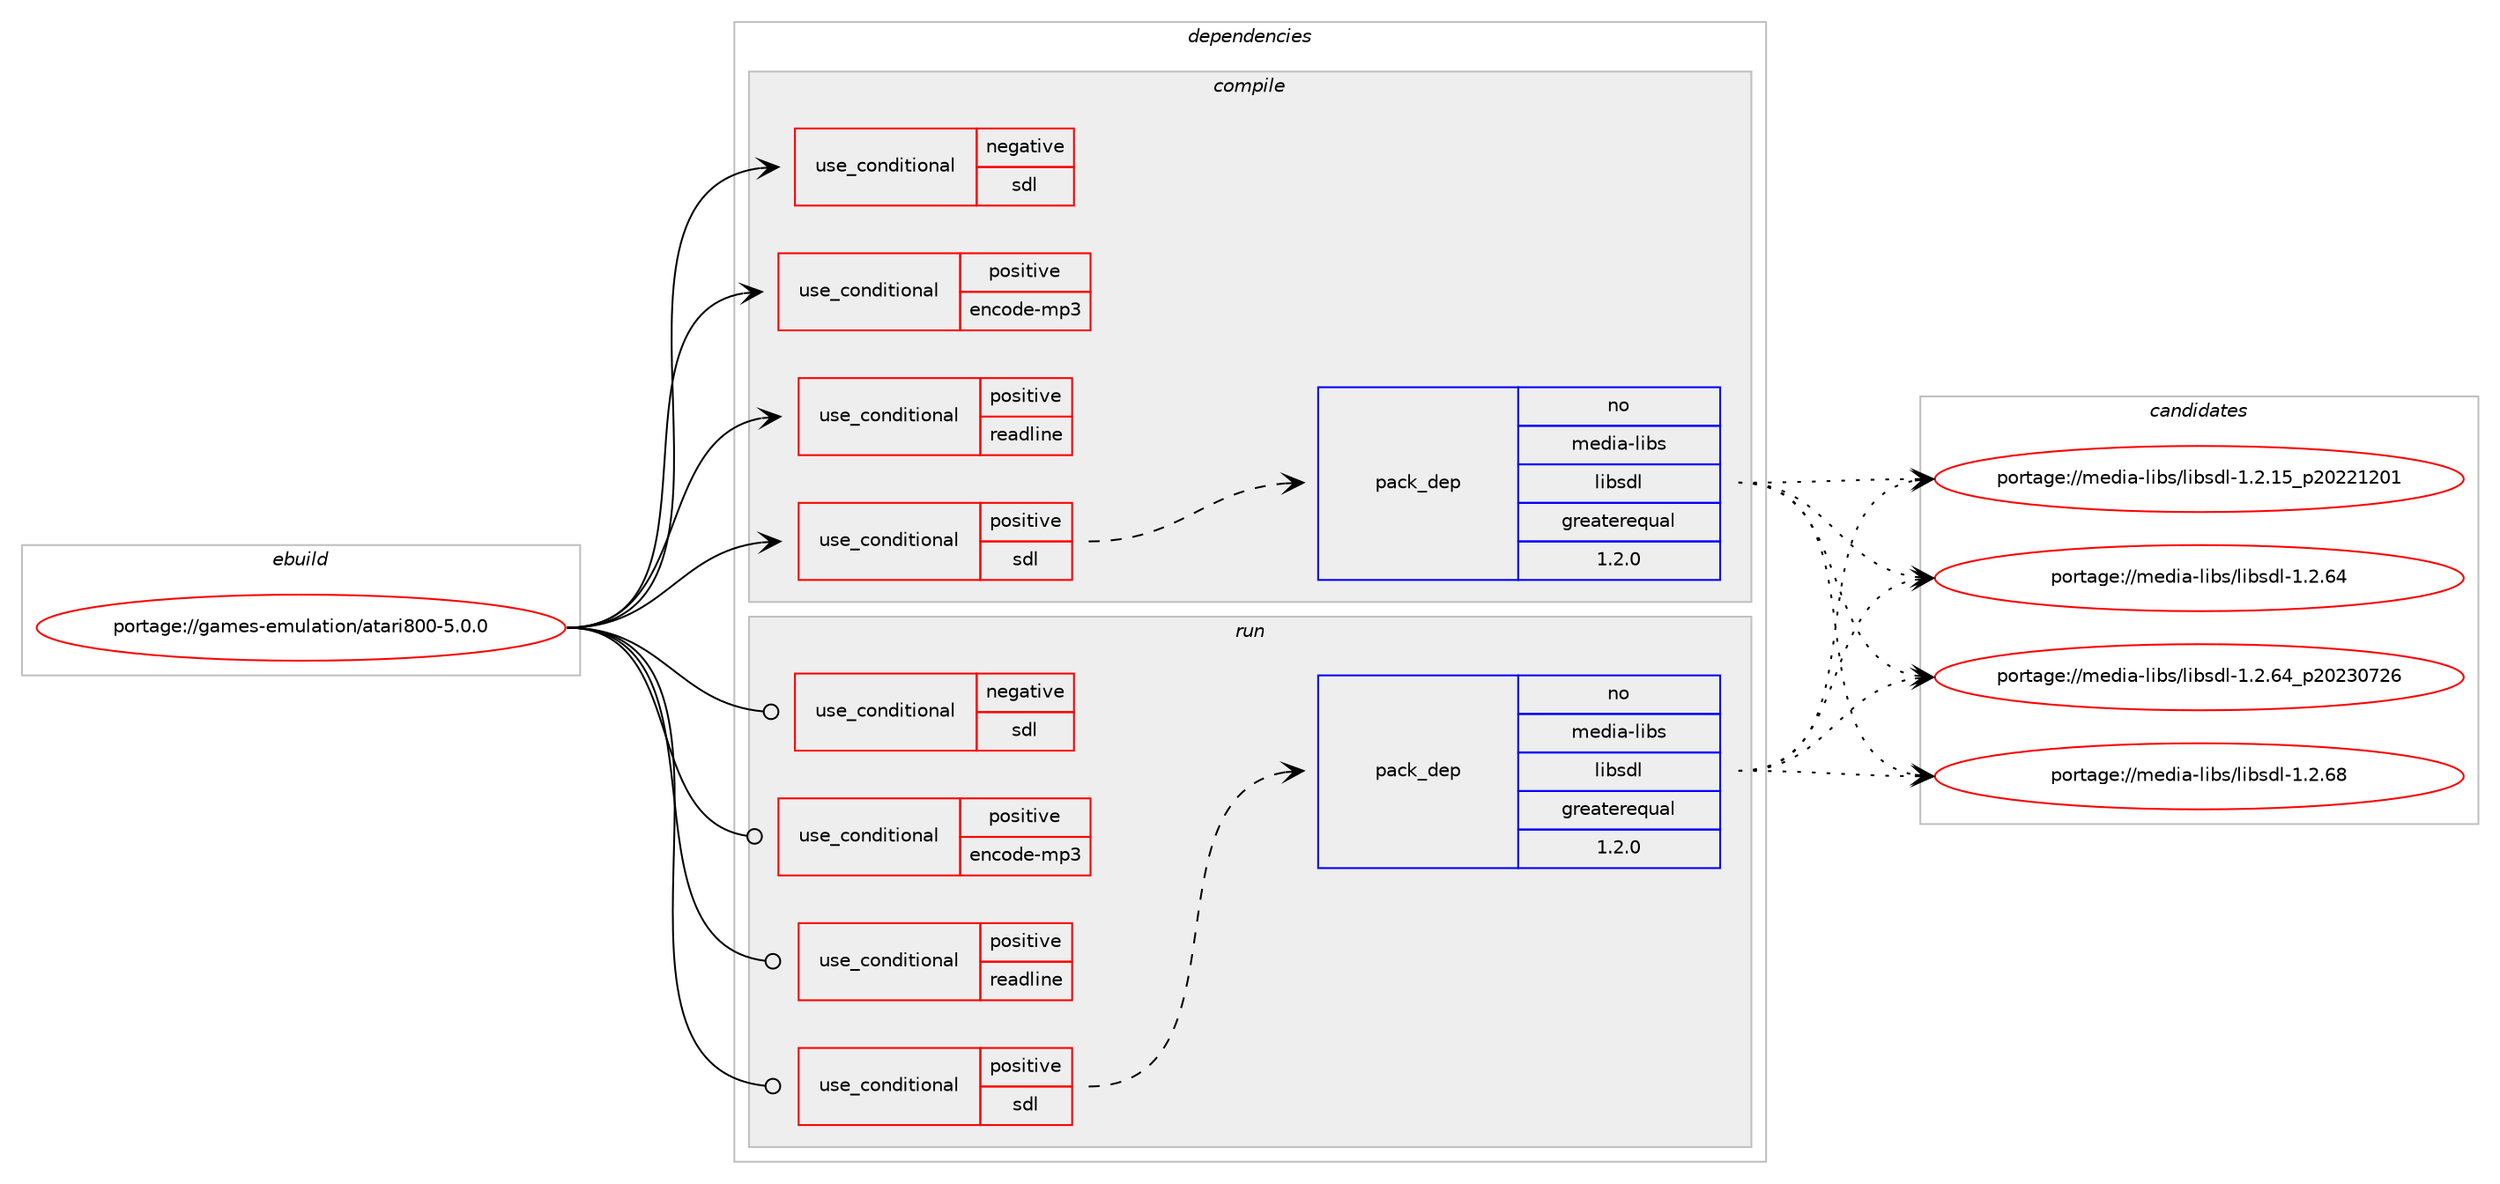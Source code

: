 digraph prolog {

# *************
# Graph options
# *************

newrank=true;
concentrate=true;
compound=true;
graph [rankdir=LR,fontname=Helvetica,fontsize=10,ranksep=1.5];#, ranksep=2.5, nodesep=0.2];
edge  [arrowhead=vee];
node  [fontname=Helvetica,fontsize=10];

# **********
# The ebuild
# **********

subgraph cluster_leftcol {
color=gray;
rank=same;
label=<<i>ebuild</i>>;
id [label="portage://games-emulation/atari800-5.0.0", color=red, width=4, href="../games-emulation/atari800-5.0.0.svg"];
}

# ****************
# The dependencies
# ****************

subgraph cluster_midcol {
color=gray;
label=<<i>dependencies</i>>;
subgraph cluster_compile {
fillcolor="#eeeeee";
style=filled;
label=<<i>compile</i>>;
subgraph cond61663 {
dependency114605 [label=<<TABLE BORDER="0" CELLBORDER="1" CELLSPACING="0" CELLPADDING="4"><TR><TD ROWSPAN="3" CELLPADDING="10">use_conditional</TD></TR><TR><TD>negative</TD></TR><TR><TD>sdl</TD></TR></TABLE>>, shape=none, color=red];
# *** BEGIN UNKNOWN DEPENDENCY TYPE (TODO) ***
# dependency114605 -> package_dependency(portage://games-emulation/atari800-5.0.0,install,no,sys-libs,ncurses,none,[,,],any_same_slot,[])
# *** END UNKNOWN DEPENDENCY TYPE (TODO) ***

}
id:e -> dependency114605:w [weight=20,style="solid",arrowhead="vee"];
subgraph cond61664 {
dependency114606 [label=<<TABLE BORDER="0" CELLBORDER="1" CELLSPACING="0" CELLPADDING="4"><TR><TD ROWSPAN="3" CELLPADDING="10">use_conditional</TD></TR><TR><TD>positive</TD></TR><TR><TD>encode-mp3</TD></TR></TABLE>>, shape=none, color=red];
# *** BEGIN UNKNOWN DEPENDENCY TYPE (TODO) ***
# dependency114606 -> package_dependency(portage://games-emulation/atari800-5.0.0,install,no,media-sound,lame,none,[,,],[],[])
# *** END UNKNOWN DEPENDENCY TYPE (TODO) ***

}
id:e -> dependency114606:w [weight=20,style="solid",arrowhead="vee"];
subgraph cond61665 {
dependency114607 [label=<<TABLE BORDER="0" CELLBORDER="1" CELLSPACING="0" CELLPADDING="4"><TR><TD ROWSPAN="3" CELLPADDING="10">use_conditional</TD></TR><TR><TD>positive</TD></TR><TR><TD>readline</TD></TR></TABLE>>, shape=none, color=red];
# *** BEGIN UNKNOWN DEPENDENCY TYPE (TODO) ***
# dependency114607 -> package_dependency(portage://games-emulation/atari800-5.0.0,install,no,sys-libs,readline,none,[,,],any_same_slot,[])
# *** END UNKNOWN DEPENDENCY TYPE (TODO) ***

# *** BEGIN UNKNOWN DEPENDENCY TYPE (TODO) ***
# dependency114607 -> package_dependency(portage://games-emulation/atari800-5.0.0,install,no,sys-libs,ncurses,none,[,,],any_same_slot,[])
# *** END UNKNOWN DEPENDENCY TYPE (TODO) ***

}
id:e -> dependency114607:w [weight=20,style="solid",arrowhead="vee"];
subgraph cond61666 {
dependency114608 [label=<<TABLE BORDER="0" CELLBORDER="1" CELLSPACING="0" CELLPADDING="4"><TR><TD ROWSPAN="3" CELLPADDING="10">use_conditional</TD></TR><TR><TD>positive</TD></TR><TR><TD>sdl</TD></TR></TABLE>>, shape=none, color=red];
subgraph pack51471 {
dependency114609 [label=<<TABLE BORDER="0" CELLBORDER="1" CELLSPACING="0" CELLPADDING="4" WIDTH="220"><TR><TD ROWSPAN="6" CELLPADDING="30">pack_dep</TD></TR><TR><TD WIDTH="110">no</TD></TR><TR><TD>media-libs</TD></TR><TR><TD>libsdl</TD></TR><TR><TD>greaterequal</TD></TR><TR><TD>1.2.0</TD></TR></TABLE>>, shape=none, color=blue];
}
dependency114608:e -> dependency114609:w [weight=20,style="dashed",arrowhead="vee"];
}
id:e -> dependency114608:w [weight=20,style="solid",arrowhead="vee"];
# *** BEGIN UNKNOWN DEPENDENCY TYPE (TODO) ***
# id -> package_dependency(portage://games-emulation/atari800-5.0.0,install,no,media-libs,libpng,none,[,,],any_same_slot,[])
# *** END UNKNOWN DEPENDENCY TYPE (TODO) ***

# *** BEGIN UNKNOWN DEPENDENCY TYPE (TODO) ***
# id -> package_dependency(portage://games-emulation/atari800-5.0.0,install,no,sys-libs,zlib,none,[,,],[],[])
# *** END UNKNOWN DEPENDENCY TYPE (TODO) ***

}
subgraph cluster_compileandrun {
fillcolor="#eeeeee";
style=filled;
label=<<i>compile and run</i>>;
}
subgraph cluster_run {
fillcolor="#eeeeee";
style=filled;
label=<<i>run</i>>;
subgraph cond61667 {
dependency114610 [label=<<TABLE BORDER="0" CELLBORDER="1" CELLSPACING="0" CELLPADDING="4"><TR><TD ROWSPAN="3" CELLPADDING="10">use_conditional</TD></TR><TR><TD>negative</TD></TR><TR><TD>sdl</TD></TR></TABLE>>, shape=none, color=red];
# *** BEGIN UNKNOWN DEPENDENCY TYPE (TODO) ***
# dependency114610 -> package_dependency(portage://games-emulation/atari800-5.0.0,run,no,sys-libs,ncurses,none,[,,],any_same_slot,[])
# *** END UNKNOWN DEPENDENCY TYPE (TODO) ***

}
id:e -> dependency114610:w [weight=20,style="solid",arrowhead="odot"];
subgraph cond61668 {
dependency114611 [label=<<TABLE BORDER="0" CELLBORDER="1" CELLSPACING="0" CELLPADDING="4"><TR><TD ROWSPAN="3" CELLPADDING="10">use_conditional</TD></TR><TR><TD>positive</TD></TR><TR><TD>encode-mp3</TD></TR></TABLE>>, shape=none, color=red];
# *** BEGIN UNKNOWN DEPENDENCY TYPE (TODO) ***
# dependency114611 -> package_dependency(portage://games-emulation/atari800-5.0.0,run,no,media-sound,lame,none,[,,],[],[])
# *** END UNKNOWN DEPENDENCY TYPE (TODO) ***

}
id:e -> dependency114611:w [weight=20,style="solid",arrowhead="odot"];
subgraph cond61669 {
dependency114612 [label=<<TABLE BORDER="0" CELLBORDER="1" CELLSPACING="0" CELLPADDING="4"><TR><TD ROWSPAN="3" CELLPADDING="10">use_conditional</TD></TR><TR><TD>positive</TD></TR><TR><TD>readline</TD></TR></TABLE>>, shape=none, color=red];
# *** BEGIN UNKNOWN DEPENDENCY TYPE (TODO) ***
# dependency114612 -> package_dependency(portage://games-emulation/atari800-5.0.0,run,no,sys-libs,readline,none,[,,],any_same_slot,[])
# *** END UNKNOWN DEPENDENCY TYPE (TODO) ***

# *** BEGIN UNKNOWN DEPENDENCY TYPE (TODO) ***
# dependency114612 -> package_dependency(portage://games-emulation/atari800-5.0.0,run,no,sys-libs,ncurses,none,[,,],any_same_slot,[])
# *** END UNKNOWN DEPENDENCY TYPE (TODO) ***

}
id:e -> dependency114612:w [weight=20,style="solid",arrowhead="odot"];
subgraph cond61670 {
dependency114613 [label=<<TABLE BORDER="0" CELLBORDER="1" CELLSPACING="0" CELLPADDING="4"><TR><TD ROWSPAN="3" CELLPADDING="10">use_conditional</TD></TR><TR><TD>positive</TD></TR><TR><TD>sdl</TD></TR></TABLE>>, shape=none, color=red];
subgraph pack51472 {
dependency114614 [label=<<TABLE BORDER="0" CELLBORDER="1" CELLSPACING="0" CELLPADDING="4" WIDTH="220"><TR><TD ROWSPAN="6" CELLPADDING="30">pack_dep</TD></TR><TR><TD WIDTH="110">no</TD></TR><TR><TD>media-libs</TD></TR><TR><TD>libsdl</TD></TR><TR><TD>greaterequal</TD></TR><TR><TD>1.2.0</TD></TR></TABLE>>, shape=none, color=blue];
}
dependency114613:e -> dependency114614:w [weight=20,style="dashed",arrowhead="vee"];
}
id:e -> dependency114613:w [weight=20,style="solid",arrowhead="odot"];
# *** BEGIN UNKNOWN DEPENDENCY TYPE (TODO) ***
# id -> package_dependency(portage://games-emulation/atari800-5.0.0,run,no,media-libs,libpng,none,[,,],any_same_slot,[])
# *** END UNKNOWN DEPENDENCY TYPE (TODO) ***

# *** BEGIN UNKNOWN DEPENDENCY TYPE (TODO) ***
# id -> package_dependency(portage://games-emulation/atari800-5.0.0,run,no,sys-libs,zlib,none,[,,],[],[])
# *** END UNKNOWN DEPENDENCY TYPE (TODO) ***

}
}

# **************
# The candidates
# **************

subgraph cluster_choices {
rank=same;
color=gray;
label=<<i>candidates</i>>;

subgraph choice51471 {
color=black;
nodesep=1;
choice109101100105974510810598115471081059811510010845494650464953951125048505049504849 [label="portage://media-libs/libsdl-1.2.15_p20221201", color=red, width=4,href="../media-libs/libsdl-1.2.15_p20221201.svg"];
choice109101100105974510810598115471081059811510010845494650465452 [label="portage://media-libs/libsdl-1.2.64", color=red, width=4,href="../media-libs/libsdl-1.2.64.svg"];
choice109101100105974510810598115471081059811510010845494650465452951125048505148555054 [label="portage://media-libs/libsdl-1.2.64_p20230726", color=red, width=4,href="../media-libs/libsdl-1.2.64_p20230726.svg"];
choice109101100105974510810598115471081059811510010845494650465456 [label="portage://media-libs/libsdl-1.2.68", color=red, width=4,href="../media-libs/libsdl-1.2.68.svg"];
dependency114609:e -> choice109101100105974510810598115471081059811510010845494650464953951125048505049504849:w [style=dotted,weight="100"];
dependency114609:e -> choice109101100105974510810598115471081059811510010845494650465452:w [style=dotted,weight="100"];
dependency114609:e -> choice109101100105974510810598115471081059811510010845494650465452951125048505148555054:w [style=dotted,weight="100"];
dependency114609:e -> choice109101100105974510810598115471081059811510010845494650465456:w [style=dotted,weight="100"];
}
subgraph choice51472 {
color=black;
nodesep=1;
choice109101100105974510810598115471081059811510010845494650464953951125048505049504849 [label="portage://media-libs/libsdl-1.2.15_p20221201", color=red, width=4,href="../media-libs/libsdl-1.2.15_p20221201.svg"];
choice109101100105974510810598115471081059811510010845494650465452 [label="portage://media-libs/libsdl-1.2.64", color=red, width=4,href="../media-libs/libsdl-1.2.64.svg"];
choice109101100105974510810598115471081059811510010845494650465452951125048505148555054 [label="portage://media-libs/libsdl-1.2.64_p20230726", color=red, width=4,href="../media-libs/libsdl-1.2.64_p20230726.svg"];
choice109101100105974510810598115471081059811510010845494650465456 [label="portage://media-libs/libsdl-1.2.68", color=red, width=4,href="../media-libs/libsdl-1.2.68.svg"];
dependency114614:e -> choice109101100105974510810598115471081059811510010845494650464953951125048505049504849:w [style=dotted,weight="100"];
dependency114614:e -> choice109101100105974510810598115471081059811510010845494650465452:w [style=dotted,weight="100"];
dependency114614:e -> choice109101100105974510810598115471081059811510010845494650465452951125048505148555054:w [style=dotted,weight="100"];
dependency114614:e -> choice109101100105974510810598115471081059811510010845494650465456:w [style=dotted,weight="100"];
}
}

}
